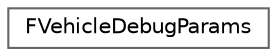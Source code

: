 digraph "Graphical Class Hierarchy"
{
 // INTERACTIVE_SVG=YES
 // LATEX_PDF_SIZE
  bgcolor="transparent";
  edge [fontname=Helvetica,fontsize=10,labelfontname=Helvetica,labelfontsize=10];
  node [fontname=Helvetica,fontsize=10,shape=box,height=0.2,width=0.4];
  rankdir="LR";
  Node0 [id="Node000000",label="FVehicleDebugParams",height=0.2,width=0.4,color="grey40", fillcolor="white", style="filled",URL="$d7/de1/structFVehicleDebugParams.html",tooltip=" "];
}
